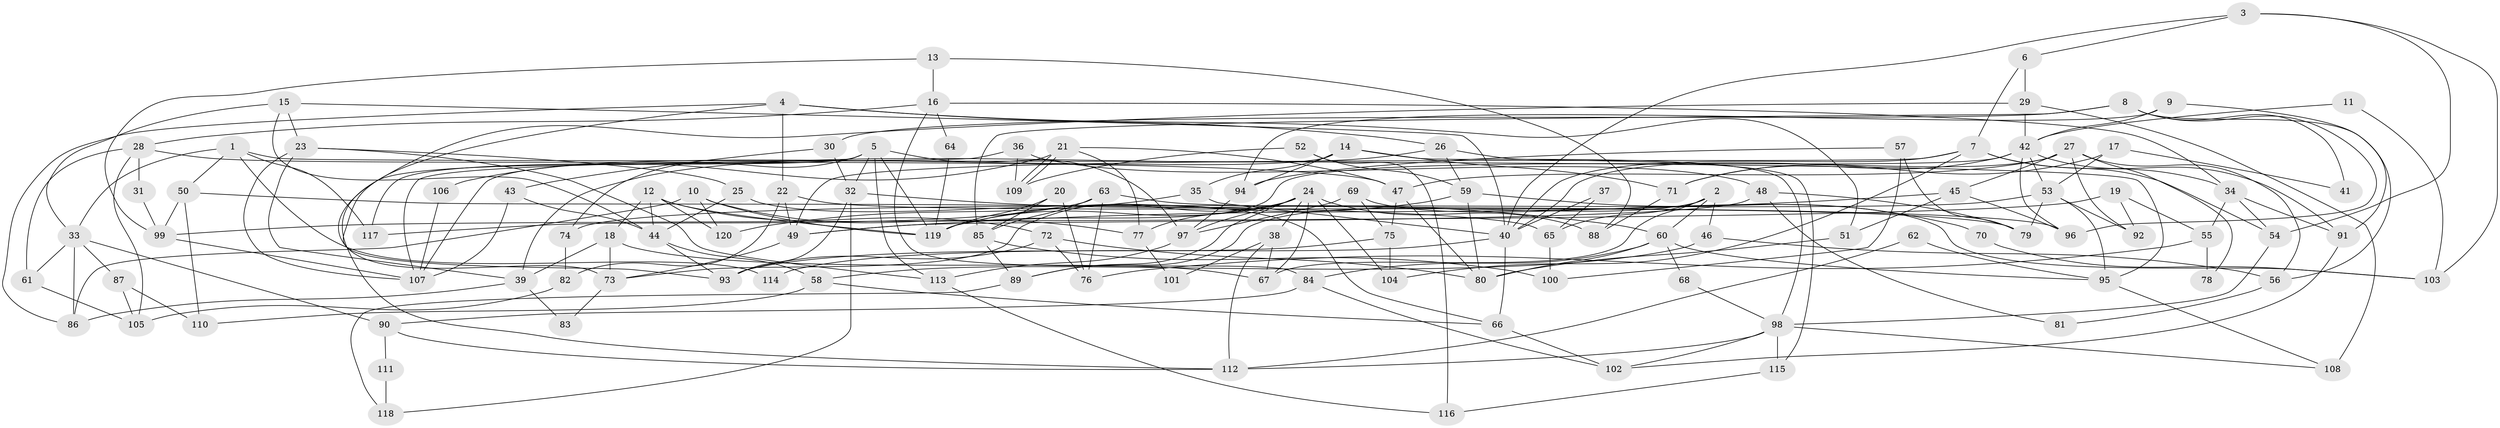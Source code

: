 // Generated by graph-tools (version 1.1) at 2025/11/02/27/25 16:11:17]
// undirected, 120 vertices, 240 edges
graph export_dot {
graph [start="1"]
  node [color=gray90,style=filled];
  1;
  2;
  3;
  4;
  5;
  6;
  7;
  8;
  9;
  10;
  11;
  12;
  13;
  14;
  15;
  16;
  17;
  18;
  19;
  20;
  21;
  22;
  23;
  24;
  25;
  26;
  27;
  28;
  29;
  30;
  31;
  32;
  33;
  34;
  35;
  36;
  37;
  38;
  39;
  40;
  41;
  42;
  43;
  44;
  45;
  46;
  47;
  48;
  49;
  50;
  51;
  52;
  53;
  54;
  55;
  56;
  57;
  58;
  59;
  60;
  61;
  62;
  63;
  64;
  65;
  66;
  67;
  68;
  69;
  70;
  71;
  72;
  73;
  74;
  75;
  76;
  77;
  78;
  79;
  80;
  81;
  82;
  83;
  84;
  85;
  86;
  87;
  88;
  89;
  90;
  91;
  92;
  93;
  94;
  95;
  96;
  97;
  98;
  99;
  100;
  101;
  102;
  103;
  104;
  105;
  106;
  107;
  108;
  109;
  110;
  111;
  112;
  113;
  114;
  115;
  116;
  117;
  118;
  119;
  120;
  1 -- 33;
  1 -- 95;
  1 -- 50;
  1 -- 114;
  1 -- 117;
  2 -- 89;
  2 -- 67;
  2 -- 46;
  2 -- 60;
  2 -- 65;
  3 -- 40;
  3 -- 54;
  3 -- 6;
  3 -- 103;
  4 -- 86;
  4 -- 93;
  4 -- 22;
  4 -- 26;
  4 -- 51;
  5 -- 119;
  5 -- 74;
  5 -- 32;
  5 -- 97;
  5 -- 112;
  5 -- 113;
  5 -- 117;
  6 -- 29;
  6 -- 7;
  7 -- 104;
  7 -- 34;
  7 -- 40;
  7 -- 49;
  7 -- 54;
  8 -- 96;
  8 -- 85;
  8 -- 30;
  8 -- 41;
  8 -- 56;
  9 -- 91;
  9 -- 94;
  9 -- 42;
  10 -- 119;
  10 -- 120;
  10 -- 77;
  10 -- 86;
  11 -- 103;
  11 -- 42;
  12 -- 119;
  12 -- 44;
  12 -- 18;
  12 -- 72;
  12 -- 120;
  13 -- 88;
  13 -- 99;
  13 -- 16;
  14 -- 107;
  14 -- 98;
  14 -- 35;
  14 -- 71;
  14 -- 94;
  15 -- 40;
  15 -- 33;
  15 -- 23;
  15 -- 44;
  16 -- 84;
  16 -- 28;
  16 -- 34;
  16 -- 64;
  17 -- 71;
  17 -- 53;
  17 -- 41;
  18 -- 39;
  18 -- 67;
  18 -- 73;
  19 -- 55;
  19 -- 92;
  19 -- 99;
  20 -- 119;
  20 -- 76;
  20 -- 85;
  21 -- 47;
  21 -- 109;
  21 -- 109;
  21 -- 77;
  21 -- 106;
  22 -- 79;
  22 -- 49;
  22 -- 82;
  23 -- 113;
  23 -- 25;
  23 -- 39;
  23 -- 107;
  24 -- 77;
  24 -- 73;
  24 -- 38;
  24 -- 67;
  24 -- 88;
  24 -- 89;
  24 -- 97;
  24 -- 104;
  24 -- 119;
  25 -- 66;
  25 -- 44;
  26 -- 115;
  26 -- 39;
  26 -- 59;
  27 -- 40;
  27 -- 47;
  27 -- 45;
  27 -- 56;
  27 -- 78;
  27 -- 92;
  28 -- 61;
  28 -- 31;
  28 -- 47;
  28 -- 105;
  29 -- 42;
  29 -- 73;
  29 -- 108;
  30 -- 32;
  30 -- 43;
  31 -- 99;
  32 -- 93;
  32 -- 60;
  32 -- 118;
  33 -- 86;
  33 -- 90;
  33 -- 61;
  33 -- 87;
  34 -- 54;
  34 -- 55;
  34 -- 91;
  35 -- 40;
  35 -- 120;
  36 -- 107;
  36 -- 48;
  36 -- 109;
  37 -- 40;
  37 -- 65;
  38 -- 67;
  38 -- 101;
  38 -- 112;
  39 -- 83;
  39 -- 86;
  40 -- 66;
  40 -- 114;
  42 -- 119;
  42 -- 53;
  42 -- 71;
  42 -- 91;
  42 -- 96;
  43 -- 44;
  43 -- 107;
  44 -- 58;
  44 -- 93;
  45 -- 49;
  45 -- 51;
  45 -- 96;
  46 -- 56;
  46 -- 58;
  47 -- 80;
  47 -- 75;
  48 -- 49;
  48 -- 79;
  48 -- 81;
  49 -- 73;
  50 -- 99;
  50 -- 65;
  50 -- 110;
  51 -- 80;
  52 -- 59;
  52 -- 109;
  52 -- 116;
  53 -- 95;
  53 -- 74;
  53 -- 79;
  53 -- 92;
  54 -- 98;
  55 -- 76;
  55 -- 78;
  56 -- 81;
  57 -- 94;
  57 -- 100;
  57 -- 79;
  58 -- 66;
  58 -- 110;
  59 -- 80;
  59 -- 70;
  59 -- 119;
  60 -- 68;
  60 -- 80;
  60 -- 84;
  60 -- 95;
  61 -- 105;
  62 -- 112;
  62 -- 95;
  63 -- 96;
  63 -- 117;
  63 -- 76;
  63 -- 85;
  64 -- 119;
  65 -- 100;
  66 -- 102;
  68 -- 98;
  69 -- 75;
  69 -- 97;
  69 -- 103;
  70 -- 103;
  71 -- 88;
  72 -- 80;
  72 -- 76;
  72 -- 93;
  73 -- 83;
  74 -- 82;
  75 -- 93;
  75 -- 104;
  77 -- 101;
  82 -- 105;
  84 -- 102;
  84 -- 90;
  85 -- 89;
  85 -- 100;
  87 -- 110;
  87 -- 105;
  89 -- 118;
  90 -- 112;
  90 -- 111;
  91 -- 102;
  94 -- 97;
  95 -- 108;
  97 -- 113;
  98 -- 112;
  98 -- 102;
  98 -- 108;
  98 -- 115;
  99 -- 107;
  106 -- 107;
  111 -- 118;
  113 -- 116;
  115 -- 116;
}
